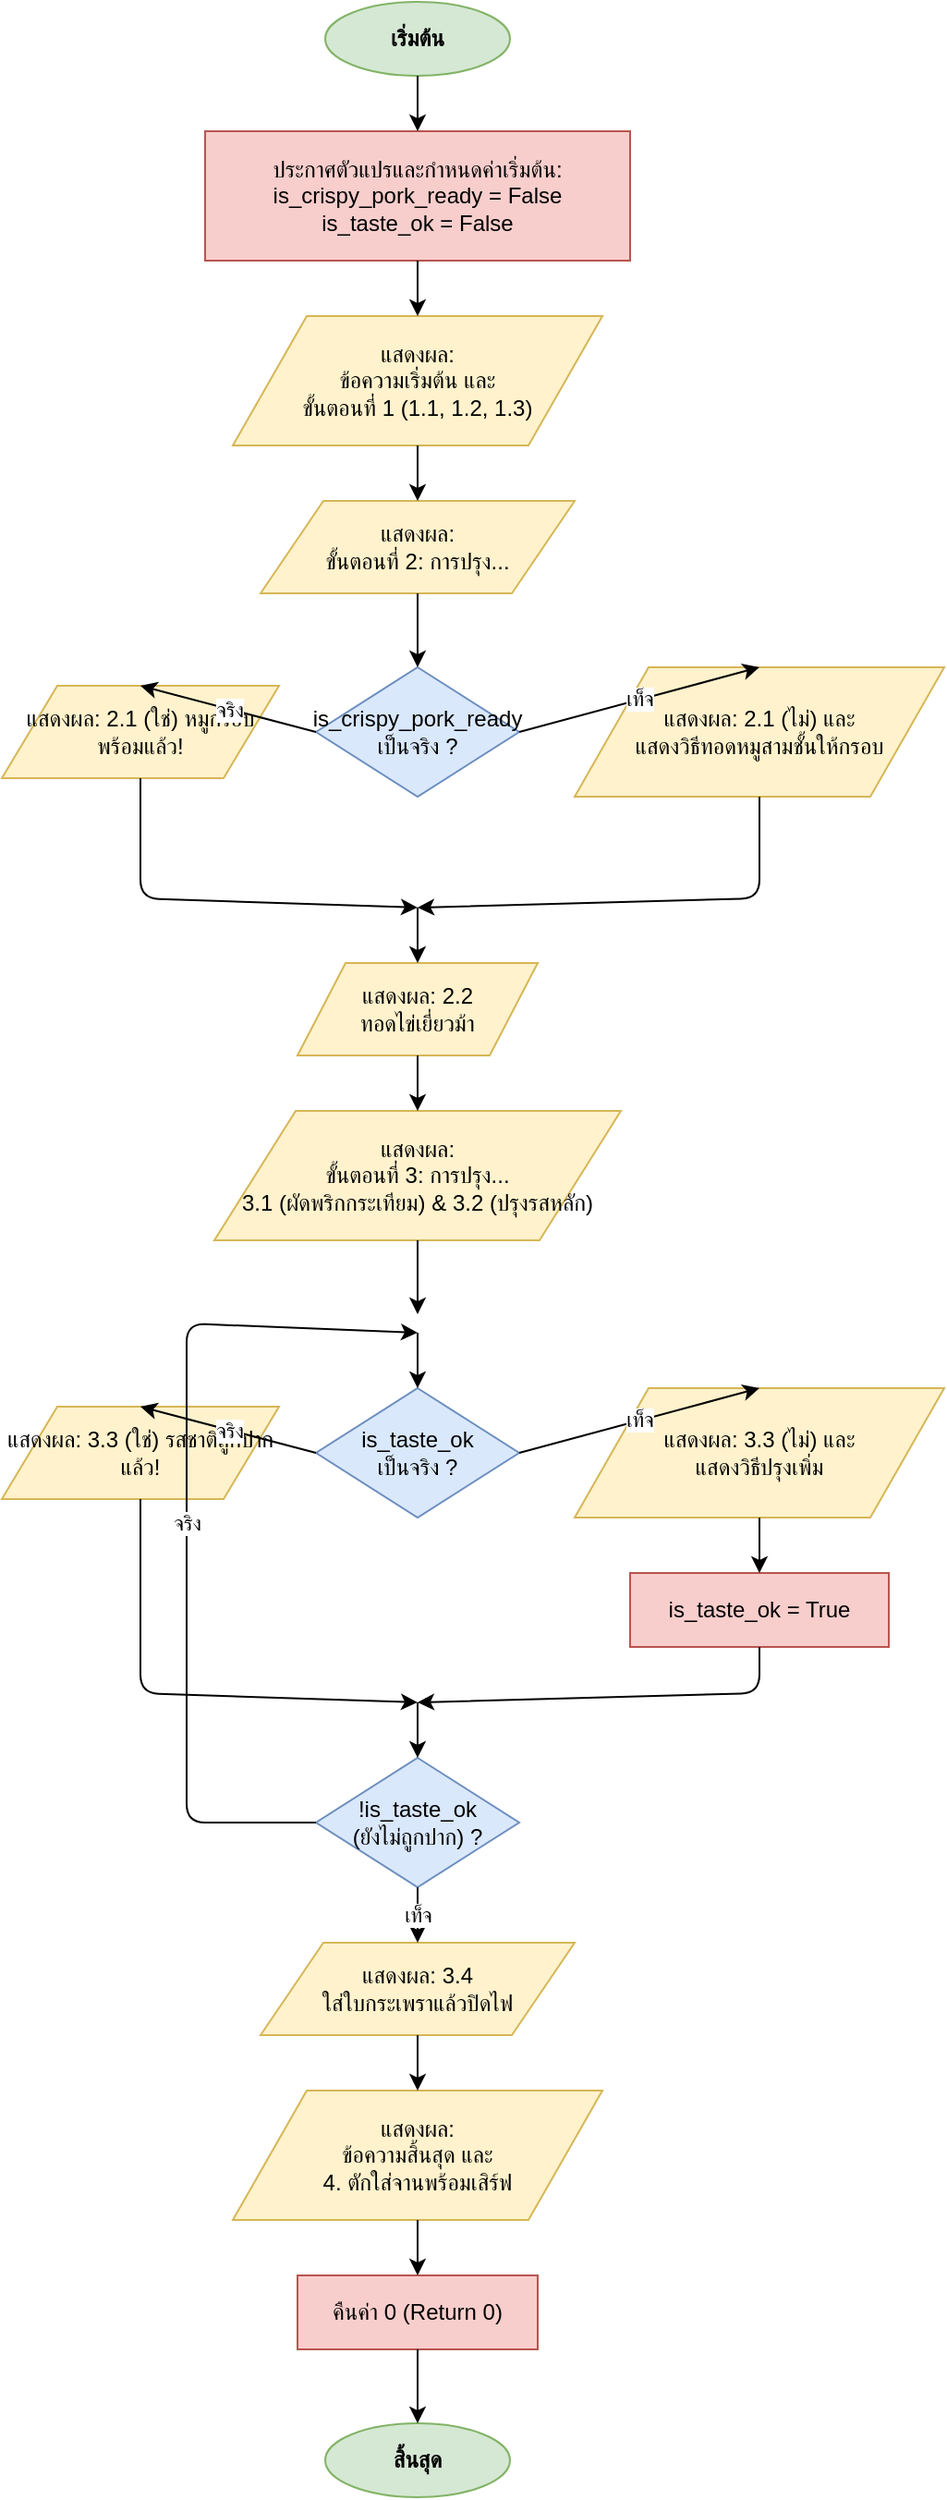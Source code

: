 <mxGraphModel dx="1200" dy="800" grid="1" gridSize="10" guides="1" tooltips="1" connect="1" arrows="1" fold="1" page="1" pageScale="1" pageWidth="850" pageHeight="1100" math="0" shadow="0">
  <root>
    <mxCell id="0" />
    <mxCell id="1" parent="0" />
    
    <!-- Start -->
    <mxCell id="2" value="เริ่มต้น" style="ellipse;whiteSpace=wrap;html=1;fillColor=#d5e8d4;strokeColor=#82b366;fontStyle=1" vertex="1" parent="1">
      <mxGeometry x="375" y="20" width="100" height="40" as="geometry" />
    </mxCell>
    
    <!-- Process: Initialization -->
    <mxCell id="3" value="ประกาศตัวแปรและกำหนดค่าเริ่มต้น:&lt;br&gt;is_crispy_pork_ready = False&lt;br&gt;is_taste_ok = False" style="process;whiteSpace=wrap;html=1;fillColor=#f8cecc;strokeColor=#b85450;" vertex="1" parent="1">
      <mxGeometry x="310" y="90" width="230" height="70" as="geometry" />
    </mxCell>
    
    <!-- Output: Step 1 Introduction & Sub-steps (Combined) -->
    <mxCell id="4" value="แสดงผล:&lt;br&gt;ข้อความเริ่มต้น และ&lt;br&gt;ขั้นตอนที่ 1 (1.1, 1.2, 1.3)" style="shape=parallelogram;perimeter=parallelogramPerimeter;whiteSpace=wrap;html=1;fillColor=#fff2cc;strokeColor=#d6b656;" vertex="1" parent="1">
      <mxGeometry x="325" y="190" width="200" height="70" as="geometry" />
    </mxCell>
    
    <!-- Output: Step 2 Introduction -->
    <mxCell id="5" value="แสดงผล:&lt;br&gt;ขั้นตอนที่ 2: การปรุง..." style="shape=parallelogram;perimeter=parallelogramPerimeter;whiteSpace=wrap;html=1;fillColor=#fff2cc;strokeColor=#d6b656;" vertex="1" parent="1">
      <mxGeometry x="340" y="290" width="170" height="50" as="geometry" />
    </mxCell>
    
    <!-- Condition 1: is_crispy_pork_ready (IF) -->
    <mxCell id="6" value="is_crispy_pork_ready&lt;br&gt;เป็นจริง ?" style="rhombus;whiteSpace=wrap;html=1;fillColor=#dae8fc;strokeColor=#6c8ebf;" vertex="1" parent="1">
      <mxGeometry x="370" y="380" width="110" height="70" as="geometry" />
    </mxCell>
    
    <!-- True Branch (IF) -->
    <mxCell id="7" value="แสดงผล: 2.1 (ใช่) หมูกรอบพร้อมแล้ว!" style="shape=parallelogram;perimeter=parallelogramPerimeter;whiteSpace=wrap;html=1;fillColor=#fff2cc;strokeColor=#d6b656;" vertex="1" parent="1">
      <mxGeometry x="200" y="390" width="150" height="50" as="geometry" />
    </mxCell>
    
    <!-- False Branch (ELSE) -->
    <mxCell id="8" value="แสดงผล: 2.1 (ไม่) และ&lt;br&gt;แสดงวิธีทอดหมูสามชั้นให้กรอบ" style="shape=parallelogram;perimeter=parallelogramPerimeter;whiteSpace=wrap;html=1;fillColor=#fff2cc;strokeColor=#d6b656;" vertex="1" parent="1">
      <mxGeometry x="510" y="380" width="200" height="70" as="geometry" />
    </mxCell>
    
    <!-- Merge IF/ELSE -->
    <mxCell id="9" value="" style="rhombus;whiteSpace=wrap;html=1;fillColor=none;strokeColor=none;opacity=0;" vertex="1" parent="1">
      <mxGeometry x="420" y="500" width="10" height="10" as="geometry" />
    </mxCell>
    
    <!-- Output: Process 2.2 (Egg) -->
    <mxCell id="10" value="แสดงผล: 2.2 &lt;br&gt;ทอดไข่เยี่ยวม้า" style="shape=parallelogram;perimeter=parallelogramPerimeter;whiteSpace=wrap;html=1;fillColor=#fff2cc;strokeColor=#d6b656;" vertex="1" parent="1">
      <mxGeometry x="360" y="540" width="130" height="50" as="geometry" />
    </mxCell>
    
    <!-- Output: Step 3 Introduction & Sub-steps 3.1, 3.2 (Combined) -->
    <mxCell id="11" value="แสดงผล:&lt;br&gt;ขั้นตอนที่ 3: การปรุง...&lt;br&gt;3.1 (ผัดพริกกระเทียม) &amp; 3.2 (ปรุงรสหลัก)" style="shape=parallelogram;perimeter=parallelogramPerimeter;whiteSpace=wrap;html=1;fillColor=#fff2cc;strokeColor=#d6b656;" vertex="1" parent="1">
      <mxGeometry x="315" y="620" width="220" height="70" as="geometry" />
    </mxCell>
    
    <!-- Loop Start (DO-WHILE) -->
    <mxCell id="12" value="" style="rhombus;whiteSpace=wrap;html=1;fillColor=none;strokeColor=none;opacity=0;" vertex="1" parent="1">
      <mxGeometry x="420" y="730" width="10" height="10" as="geometry" />
    </mxCell>
    
    <!-- Inner Condition 2 (IF inside DO) -->
    <mxCell id="13" value="is_taste_ok&lt;br&gt;เป็นจริง ?" style="rhombus;whiteSpace=wrap;html=1;fillColor=#dae8fc;strokeColor=#6c8ebf;" vertex="1" parent="1">
      <mxGeometry x="370" y="770" width="110" height="70" as="geometry" />
    </mxCell>
    
    <!-- Inner True Branch (IF) -->
    <mxCell id="14" value="แสดงผล: 3.3 (ใช่) รสชาติถูกปากแล้ว!" style="shape=parallelogram;perimeter=parallelogramPerimeter;whiteSpace=wrap;html=1;fillColor=#fff2cc;strokeColor=#d6b656;" vertex="1" parent="1">
      <mxGeometry x="200" y="780" width="150" height="50" as="geometry" />
    </mxCell>
    
    <!-- Inner False Branch (ELSE) -->
    <mxCell id="15" value="แสดงผล: 3.3 (ไม่) และ&lt;br&gt;แสดงวิธีปรุงเพิ่ม" style="shape=parallelogram;perimeter=parallelogramPerimeter;whiteSpace=wrap;html=1;fillColor=#fff2cc;strokeColor=#d6b656;" vertex="1" parent="1">
      <mxGeometry x="510" y="770" width="200" height="70" as="geometry" />
    </mxCell>
    
    <!-- Process: is_taste_ok = true (Inside ELSE) -->
    <mxCell id="16" value="is_taste_ok = True" style="process;whiteSpace=wrap;html=1;fillColor=#f8cecc;strokeColor=#b85450;" vertex="1" parent="1">
      <mxGeometry x="540" y="870" width="140" height="40" as="geometry" />
    </mxCell>
    
    <!-- Merge Inner IF/ELSE -->
    <mxCell id="17" value="" style="rhombus;whiteSpace=wrap;html=1;fillColor=none;strokeColor=none;opacity=0;" vertex="1" parent="1">
      <mxGeometry x="420" y="930" width="10" height="10" as="geometry" />
    </mxCell>
    
    <!-- Loop Condition (WHILE) -->
    <mxCell id="18" value="!is_taste_ok &lt;br&gt;(ยังไม่ถูกปาก) ?" style="rhombus;whiteSpace=wrap;html=1;fillColor=#dae8fc;strokeColor=#6c8ebf;" vertex="1" parent="1">
      <mxGeometry x="370" y="970" width="110" height="70" as="geometry" />
    </mxCell>
    
    <!-- Output: Process 3.4 (Basil) -->
    <mxCell id="19" value="แสดงผล: 3.4 &lt;br&gt;ใส่ใบกระเพราแล้วปิดไฟ" style="shape=parallelogram;perimeter=parallelogramPerimeter;whiteSpace=wrap;html=1;fillColor=#fff2cc;strokeColor=#d6b656;" vertex="1" parent="1">
      <mxGeometry x="340" y="1070" width="170" height="50" as="geometry" />
    </mxCell>
    
    <!-- Output: End message (Combined) -->
    <mxCell id="20" value="แสดงผล: &lt;br&gt;ข้อความสิ้นสุด และ&lt;br&gt;4. ตักใส่จานพร้อมเสิร์ฟ" style="shape=parallelogram;perimeter=parallelogramPerimeter;whiteSpace=wrap;html=1;fillColor=#fff2cc;strokeColor=#d6b656;" vertex="1" parent="1">
      <mxGeometry x="325" y="1150" width="200" height="70" as="geometry" />
    </mxCell>
    
    <!-- Process: Return 0 -->
    <mxCell id="21" value="คืนค่า 0 (Return 0)" style="process;whiteSpace=wrap;html=1;fillColor=#f8cecc;strokeColor=#b85450;" vertex="1" parent="1">
      <mxGeometry x="360" y="1250" width="130" height="40" as="geometry" />
    </mxCell>
    
    <!-- Stop -->
    <mxCell id="22" value="สิ้นสุด" style="ellipse;whiteSpace=wrap;html=1;fillColor=#d5e8d4;strokeColor=#82b366;fontStyle=1" vertex="1" parent="1">
      <mxGeometry x="375" y="1330" width="100" height="40" as="geometry" />
    </mxCell>
    
    <!-- Connections -->
    <mxCell id="23" value="" style="endArrow=classic;html=1;exitX=0.5;exitY=1;entryX=0.5;entryY=0;" edge="1" parent="1" source="2" target="3">
      <mxGeometry width="50" height="50" relative="1" as="geometry" />
    </mxCell>
    <mxCell id="24" value="" style="endArrow=classic;html=1;exitX=0.5;exitY=1;entryX=0.5;entryY=0;" edge="1" parent="1" source="3" target="4">
      <mxGeometry width="50" height="50" relative="1" as="geometry" />
    </mxCell>
    <mxCell id="25" value="" style="endArrow=classic;html=1;exitX=0.5;exitY=1;entryX=0.5;entryY=0;" edge="1" parent="1" source="4" target="5">
      <mxGeometry width="50" height="50" relative="1" as="geometry" />
    </mxCell>
    <mxCell id="26" value="" style="endArrow=classic;html=1;exitX=0.5;exitY=1;entryX=0.5;entryY=0;" edge="1" parent="1" source="5" target="6">
      <mxGeometry width="50" height="50" relative="1" as="geometry" />
    </mxCell>
    
    <!-- C1 IF/ELSE Flow -->
    <mxCell id="27" value="จริง" style="endArrow=classic;html=1;exitX=0;exitY=0.5;entryX=0.5;entryY=0;" edge="1" parent="1" source="6" target="7">
      <mxGeometry width="50" height="50" relative="1" as="geometry">
        <mxPoint x="370" y="415" as="sourcePoint" />
        <mxPoint x="370" y="490" as="targetPoint" />
      </mxGeometry>
    </mxCell>
    <mxCell id="28" value="เท็จ" style="endArrow=classic;html=1;exitX=1;exitY=0.5;entryX=0.5;entryY=0;" edge="1" parent="1" source="6" target="8">
      <mxGeometry width="50" height="50" relative="1" as="geometry">
        <mxPoint x="490" y="415" as="sourcePoint" />
        <mxPoint x="490" y="490" as="targetPoint" />
      </mxGeometry>
    </mxCell>
    <mxCell id="29" value="" style="endArrow=classic;html=1;exitX=0.5;exitY=1;entryX=0.5;entryY=0.5;" edge="1" parent="1" source="7" target="9">
      <mxGeometry width="50" height="50" relative="1" as="geometry">
        <mxPoint x="275" y="440" as="sourcePoint" />
        <mxPoint x="275" y="500" as="targetPoint" />
        <Array as="points">
          <mxPoint x="275" y="505" />
        </Array>
      </mxGeometry>
    </mxCell>
    <mxCell id="30" value="" style="endArrow=classic;html=1;exitX=0.5;exitY=1;entryX=0.5;entryY=0.5;" edge="1" parent="1" source="8" target="9">
      <mxGeometry width="50" height="50" relative="1" as="geometry">
        <mxPoint x="610" y="450" as="sourcePoint" />
        <mxPoint x="610" y="500" as="targetPoint" />
        <Array as="points">
          <mxPoint x="610" y="505" />
        </Array>
      </mxGeometry>
    </mxCell>
    
    <!-- Flow after C1 -->
    <mxCell id="31" value="" style="endArrow=classic;html=1;exitX=0.5;exitY=0.5;entryX=0.5;entryY=0;" edge="1" parent="1" source="9" target="10">
      <mxGeometry width="50" height="50" relative="1" as="geometry" />
    </mxCell>
    <mxCell id="32" value="" style="endArrow=classic;html=1;exitX=0.5;exitY=1;entryX=0.5;entryY=0;" edge="1" parent="1" source="10" target="11">
      <mxGeometry width="50" height="50" relative="1" as="geometry" />
    </mxCell>
    <mxCell id="33" value="" style="endArrow=classic;html=1;exitX=0.5;exitY=1;entryX=0.5;entryY=0;" edge="1" parent="1" source="11" target="12">
      <mxGeometry width="50" height="50" relative="1" as="geometry" />
    </mxCell>
    
    <!-- C2 DO-WHILE Loop Flow -->
    <mxCell id="34" value="" style="endArrow=classic;html=1;exitX=0.5;exitY=0.5;entryX=0.5;entryY=0;" edge="1" parent="1" source="12" target="13">
      <mxGeometry width="50" height="50" relative="1" as="geometry" />
    </mxCell>
    
    <!-- Inner IF/ELSE Flow -->
    <mxCell id="35" value="จริง" style="endArrow=classic;html=1;exitX=0;exitY=0.5;entryX=0.5;entryY=0;" edge="1" parent="1" source="13" target="14">
      <mxGeometry width="50" height="50" relative="1" as="geometry">
        <mxPoint x="370" y="805" as="sourcePoint" />
        <mxPoint x="370" y="870" as="targetPoint" />
      </mxGeometry>
    </mxCell>
    <mxCell id="36" value="เท็จ" style="endArrow=classic;html=1;exitX=1;exitY=0.5;entryX=0.5;entryY=0;" edge="1" parent="1" source="13" target="15">
      <mxGeometry width="50" height="50" relative="1" as="geometry">
        <mxPoint x="490" y="805" as="sourcePoint" />
        <mxPoint x="490" y="870" as="targetPoint" />
      </mxGeometry>
    </mxCell>
    
    <!-- Process in ELSE branch -->
    <mxCell id="37" value="" style="endArrow=classic;html=1;exitX=0.5;exitY=1;entryX=0.5;entryY=0;" edge="1" parent="1" source="15" target="16">
      <mxGeometry width="50" height="50" relative="1" as="geometry" />
    </mxCell>
    
    <!-- Merge Inner IF/ELSE -->
    <mxCell id="38" value="" style="endArrow=classic;html=1;exitX=0.5;exitY=1;entryX=0.5;entryY=0.5;" edge="1" parent="1" source="14" target="17">
      <mxGeometry width="50" height="50" relative="1" as="geometry">
        <mxPoint x="275" y="830" as="sourcePoint" />
        <mxPoint x="275" y="935" as="targetPoint" />
        <Array as="points">
          <mxPoint x="275" y="935" />
        </Array>
      </mxGeometry>
    </mxCell>
    <mxCell id="39" value="" style="endArrow=classic;html=1;exitX=0.5;exitY=1;entryX=0.5;entryY=0.5;" edge="1" parent="1" source="16" target="17">
      <mxGeometry width="50" height="50" relative="1" as="geometry">
        <mxPoint x="610" y="910" as="sourcePoint" />
        <mxPoint x="610" y="935" as="targetPoint" />
        <Array as="points">
          <mxPoint x="610" y="935" />
        </Array>
      </mxGeometry>
    </mxCell>
    
    <!-- Loop Check -->
    <mxCell id="40" value="" style="endArrow=classic;html=1;exitX=0.5;exitY=0.5;entryX=0.5;entryY=0;" edge="1" parent="1" source="17" target="18">
      <mxGeometry width="50" height="50" relative="1" as="geometry" />
    </mxCell>
    <mxCell id="41" value="จริง" style="endArrow=classic;html=1;exitX=0;exitY=0.5;entryX=0.5;entryY=0.5;" edge="1" parent="1" source="18" target="12">
      <mxGeometry width="50" height="50" relative="1" as="geometry">
        <mxPoint x="370" y="1005" as="sourcePoint" />
        <mxPoint x="300" y="735" as="targetPoint" />
        <Array as="points">
          <mxPoint x="300" y="1005" />
          <mxPoint x="300" y="735" />
        </Array>
      </mxGeometry>
    </mxCell>
    <mxCell id="42" value="เท็จ" style="endArrow=classic;html=1;exitX=0.5;exitY=1;entryX=0.5;entryY=0;" edge="1" parent="1" source="18" target="19">
      <mxGeometry width="50" height="50" relative="1" as="geometry" />
    </mxCell>
    
    <!-- Final Flow -->
    <mxCell id="43" value="" style="endArrow=classic;html=1;exitX=0.5;exitY=1;entryX=0.5;entryY=0;" edge="1" parent="1" source="19" target="20">
      <mxGeometry width="50" height="50" relative="1" as="geometry" />
    </mxCell>
    <mxCell id="44" value="" style="endArrow=classic;html=1;exitX=0.5;exitY=1;entryX=0.5;entryY=0;" edge="1" parent="1" source="20" target="21">
      <mxGeometry width="50" height="50" relative="1" as="geometry" />
    </mxCell>
    <mxCell id="45" value="" style="endArrow=classic;html=1;exitX=0.5;exitY=1;entryX=0.5;entryY=0;" edge="1" parent="1" source="21" target="22">
      <mxGeometry width="50" height="50" relative="1" as="geometry" />
    </mxCell>
    
  </root>
</mxGraphModel>
